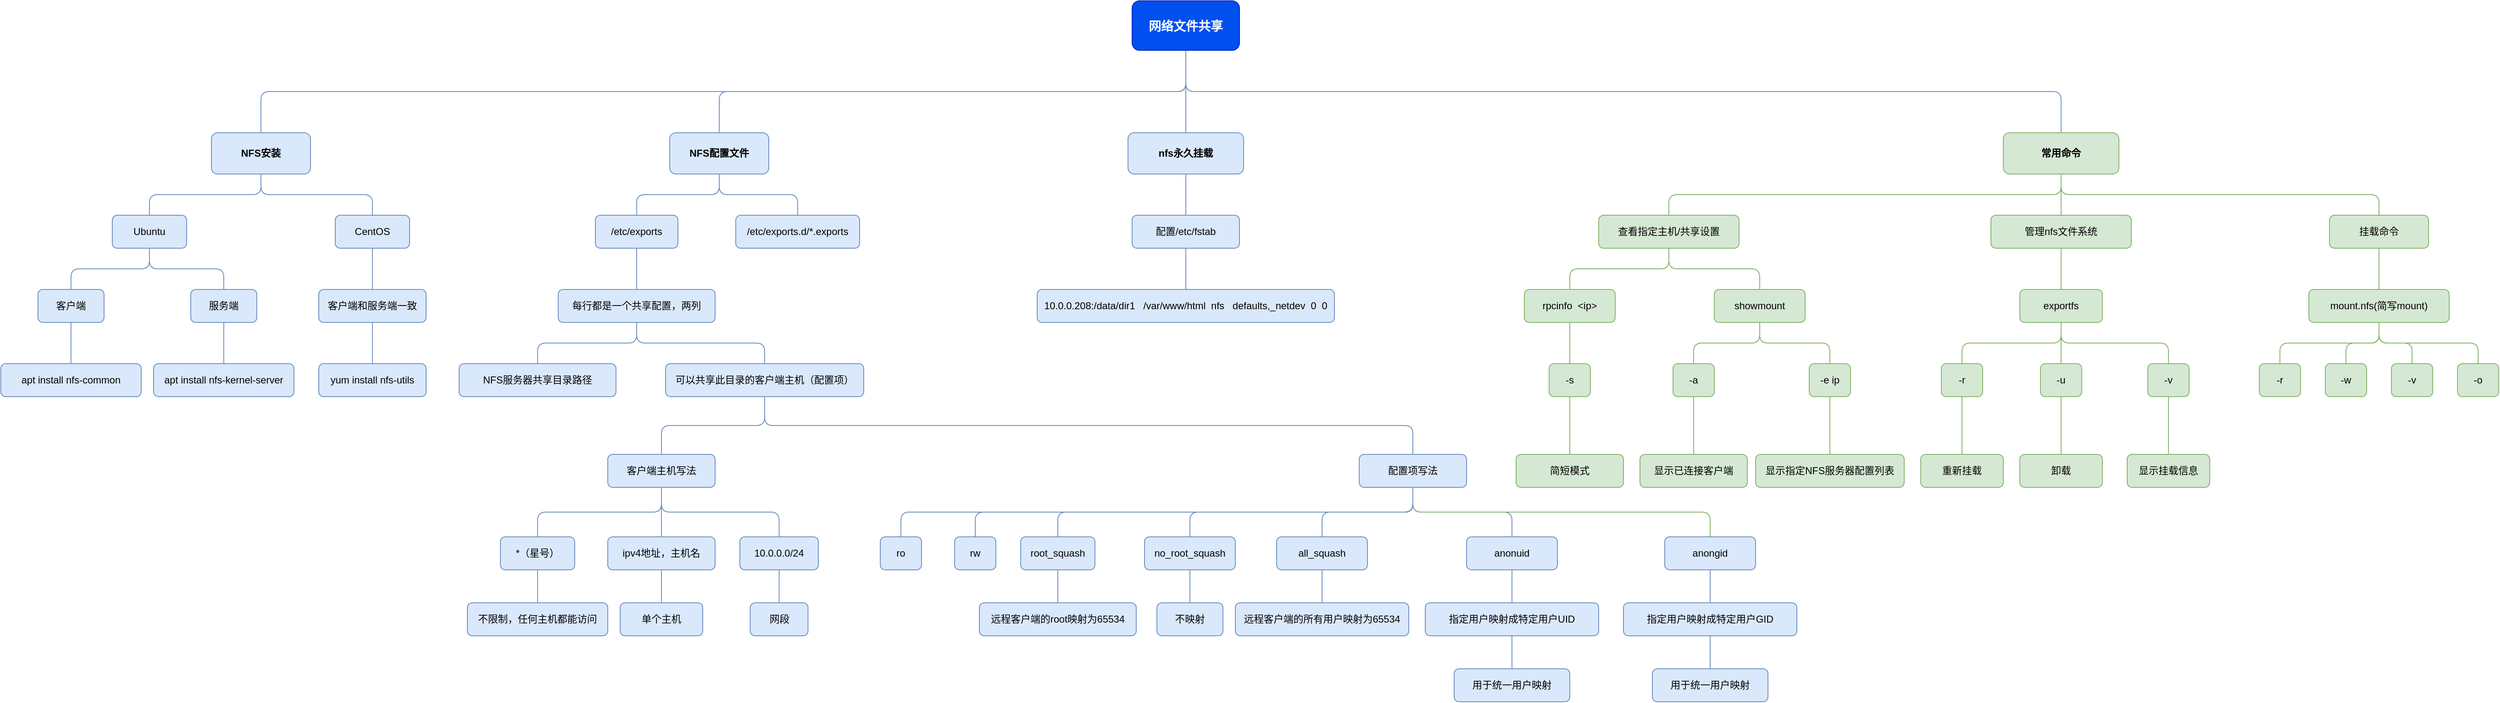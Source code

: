 <mxfile version="24.2.5" type="device">
  <diagram name="第 1 页" id="KF_sPfn4S45qTo_UapI4">
    <mxGraphModel dx="3168" dy="4752" grid="1" gridSize="10" guides="1" tooltips="1" connect="1" arrows="1" fold="1" page="1" pageScale="1" pageWidth="827" pageHeight="1169" math="0" shadow="0">
      <root>
        <mxCell id="0" />
        <mxCell id="1" parent="0" />
        <mxCell id="zKlJQRds6RxbomlZpADr-89" style="edgeStyle=orthogonalEdgeStyle;curved=0;rounded=1;orthogonalLoop=1;jettySize=auto;html=1;exitX=0.5;exitY=1;exitDx=0;exitDy=0;entryX=0.5;entryY=0;entryDx=0;entryDy=0;strokeColor=#6c8ebf;align=center;verticalAlign=middle;fontFamily=Helvetica;fontSize=11;fontColor=default;labelBackgroundColor=default;endArrow=none;endFill=0;fillColor=#dae8fc;" edge="1" parent="1" source="zKlJQRds6RxbomlZpADr-1" target="zKlJQRds6RxbomlZpADr-20">
          <mxGeometry relative="1" as="geometry" />
        </mxCell>
        <mxCell id="zKlJQRds6RxbomlZpADr-90" style="edgeStyle=orthogonalEdgeStyle;curved=0;rounded=1;orthogonalLoop=1;jettySize=auto;html=1;exitX=0.5;exitY=1;exitDx=0;exitDy=0;entryX=0.5;entryY=0;entryDx=0;entryDy=0;strokeColor=#6c8ebf;align=center;verticalAlign=middle;fontFamily=Helvetica;fontSize=11;fontColor=default;labelBackgroundColor=default;endArrow=none;endFill=0;fillColor=#dae8fc;" edge="1" parent="1" source="zKlJQRds6RxbomlZpADr-1" target="zKlJQRds6RxbomlZpADr-2">
          <mxGeometry relative="1" as="geometry" />
        </mxCell>
        <mxCell id="zKlJQRds6RxbomlZpADr-91" style="edgeStyle=orthogonalEdgeStyle;curved=0;rounded=1;orthogonalLoop=1;jettySize=auto;html=1;exitX=0.5;exitY=1;exitDx=0;exitDy=0;entryX=0.5;entryY=0;entryDx=0;entryDy=0;strokeColor=#6c8ebf;align=center;verticalAlign=middle;fontFamily=Helvetica;fontSize=11;fontColor=default;labelBackgroundColor=default;endArrow=none;endFill=0;fillColor=#dae8fc;" edge="1" parent="1" source="zKlJQRds6RxbomlZpADr-1" target="zKlJQRds6RxbomlZpADr-83">
          <mxGeometry relative="1" as="geometry" />
        </mxCell>
        <mxCell id="zKlJQRds6RxbomlZpADr-94" style="edgeStyle=orthogonalEdgeStyle;curved=0;rounded=1;orthogonalLoop=1;jettySize=auto;html=1;exitX=0.5;exitY=1;exitDx=0;exitDy=0;entryX=0.5;entryY=0;entryDx=0;entryDy=0;strokeColor=#6c8ebf;align=center;verticalAlign=middle;fontFamily=Helvetica;fontSize=11;fontColor=default;labelBackgroundColor=default;endArrow=none;endFill=0;fillColor=#dae8fc;" edge="1" parent="1" source="zKlJQRds6RxbomlZpADr-1" target="zKlJQRds6RxbomlZpADr-92">
          <mxGeometry relative="1" as="geometry" />
        </mxCell>
        <mxCell id="zKlJQRds6RxbomlZpADr-1" value="网络文件共享" style="rounded=1;whiteSpace=wrap;html=1;fillColor=#0050ef;strokeColor=#001DBC;fontStyle=1;fontSize=15;fontColor=#ffffff;" vertex="1" parent="1">
          <mxGeometry x="1530" y="130" width="130" height="60" as="geometry" />
        </mxCell>
        <mxCell id="zKlJQRds6RxbomlZpADr-18" style="edgeStyle=orthogonalEdgeStyle;curved=0;rounded=1;orthogonalLoop=1;jettySize=auto;html=1;exitX=0.5;exitY=1;exitDx=0;exitDy=0;entryX=0.5;entryY=0;entryDx=0;entryDy=0;strokeColor=#6c8ebf;align=center;verticalAlign=middle;fontFamily=Helvetica;fontSize=11;fontColor=default;labelBackgroundColor=default;endArrow=none;endFill=0;fillColor=#dae8fc;" edge="1" parent="1" source="zKlJQRds6RxbomlZpADr-2" target="zKlJQRds6RxbomlZpADr-3">
          <mxGeometry relative="1" as="geometry" />
        </mxCell>
        <mxCell id="zKlJQRds6RxbomlZpADr-19" style="edgeStyle=orthogonalEdgeStyle;curved=0;rounded=1;orthogonalLoop=1;jettySize=auto;html=1;exitX=0.5;exitY=1;exitDx=0;exitDy=0;entryX=0.5;entryY=0;entryDx=0;entryDy=0;strokeColor=#6c8ebf;align=center;verticalAlign=middle;fontFamily=Helvetica;fontSize=11;fontColor=default;labelBackgroundColor=default;endArrow=none;endFill=0;fillColor=#dae8fc;" edge="1" parent="1" source="zKlJQRds6RxbomlZpADr-2" target="zKlJQRds6RxbomlZpADr-4">
          <mxGeometry relative="1" as="geometry" />
        </mxCell>
        <mxCell id="zKlJQRds6RxbomlZpADr-2" value="NFS安装" style="rounded=1;whiteSpace=wrap;html=1;fillColor=#dae8fc;strokeColor=#6c8ebf;fontStyle=1" vertex="1" parent="1">
          <mxGeometry x="415" y="290" width="120" height="50" as="geometry" />
        </mxCell>
        <mxCell id="zKlJQRds6RxbomlZpADr-12" style="edgeStyle=orthogonalEdgeStyle;curved=0;rounded=1;orthogonalLoop=1;jettySize=auto;html=1;exitX=0.5;exitY=1;exitDx=0;exitDy=0;entryX=0.5;entryY=0;entryDx=0;entryDy=0;strokeColor=#6c8ebf;align=center;verticalAlign=middle;fontFamily=Helvetica;fontSize=11;fontColor=default;labelBackgroundColor=default;endArrow=none;endFill=0;fillColor=#dae8fc;" edge="1" parent="1" source="zKlJQRds6RxbomlZpADr-3" target="zKlJQRds6RxbomlZpADr-10">
          <mxGeometry relative="1" as="geometry" />
        </mxCell>
        <mxCell id="zKlJQRds6RxbomlZpADr-13" style="edgeStyle=orthogonalEdgeStyle;curved=0;rounded=1;orthogonalLoop=1;jettySize=auto;html=1;exitX=0.5;exitY=1;exitDx=0;exitDy=0;entryX=0.5;entryY=0;entryDx=0;entryDy=0;strokeColor=#6c8ebf;align=center;verticalAlign=middle;fontFamily=Helvetica;fontSize=11;fontColor=default;labelBackgroundColor=default;endArrow=none;endFill=0;fillColor=#dae8fc;" edge="1" parent="1" source="zKlJQRds6RxbomlZpADr-3" target="zKlJQRds6RxbomlZpADr-11">
          <mxGeometry relative="1" as="geometry" />
        </mxCell>
        <mxCell id="zKlJQRds6RxbomlZpADr-3" value="Ubuntu" style="rounded=1;whiteSpace=wrap;html=1;fillColor=#dae8fc;strokeColor=#6c8ebf;" vertex="1" parent="1">
          <mxGeometry x="295" y="390" width="90" height="40" as="geometry" />
        </mxCell>
        <mxCell id="zKlJQRds6RxbomlZpADr-6" style="edgeStyle=orthogonalEdgeStyle;rounded=1;orthogonalLoop=1;jettySize=auto;html=1;exitX=0.5;exitY=1;exitDx=0;exitDy=0;entryX=0.5;entryY=0;entryDx=0;entryDy=0;curved=0;endArrow=none;endFill=0;fillColor=#dae8fc;strokeColor=#6c8ebf;" edge="1" parent="1" source="zKlJQRds6RxbomlZpADr-4" target="zKlJQRds6RxbomlZpADr-5">
          <mxGeometry relative="1" as="geometry" />
        </mxCell>
        <mxCell id="zKlJQRds6RxbomlZpADr-4" value="CentOS" style="rounded=1;whiteSpace=wrap;html=1;fillColor=#dae8fc;strokeColor=#6c8ebf;" vertex="1" parent="1">
          <mxGeometry x="565" y="390" width="90" height="40" as="geometry" />
        </mxCell>
        <mxCell id="zKlJQRds6RxbomlZpADr-9" style="edgeStyle=orthogonalEdgeStyle;curved=0;rounded=1;orthogonalLoop=1;jettySize=auto;html=1;exitX=0.5;exitY=1;exitDx=0;exitDy=0;entryX=0.5;entryY=0;entryDx=0;entryDy=0;strokeColor=#6c8ebf;align=center;verticalAlign=middle;fontFamily=Helvetica;fontSize=11;fontColor=default;labelBackgroundColor=default;endArrow=none;endFill=0;fillColor=#dae8fc;" edge="1" parent="1" source="zKlJQRds6RxbomlZpADr-5" target="zKlJQRds6RxbomlZpADr-7">
          <mxGeometry relative="1" as="geometry" />
        </mxCell>
        <mxCell id="zKlJQRds6RxbomlZpADr-5" value="客户端和服务端一致" style="rounded=1;whiteSpace=wrap;html=1;fillColor=#dae8fc;strokeColor=#6c8ebf;" vertex="1" parent="1">
          <mxGeometry x="545" y="480" width="130" height="40" as="geometry" />
        </mxCell>
        <mxCell id="zKlJQRds6RxbomlZpADr-7" value="yum install nfs-utils" style="rounded=1;whiteSpace=wrap;html=1;fillColor=#dae8fc;strokeColor=#6c8ebf;" vertex="1" parent="1">
          <mxGeometry x="545" y="570" width="130" height="40" as="geometry" />
        </mxCell>
        <mxCell id="zKlJQRds6RxbomlZpADr-15" style="edgeStyle=orthogonalEdgeStyle;curved=0;rounded=1;orthogonalLoop=1;jettySize=auto;html=1;exitX=0.5;exitY=1;exitDx=0;exitDy=0;entryX=0.5;entryY=0;entryDx=0;entryDy=0;strokeColor=#6c8ebf;align=center;verticalAlign=middle;fontFamily=Helvetica;fontSize=11;fontColor=default;labelBackgroundColor=default;endArrow=none;endFill=0;fillColor=#dae8fc;" edge="1" parent="1" source="zKlJQRds6RxbomlZpADr-10" target="zKlJQRds6RxbomlZpADr-14">
          <mxGeometry relative="1" as="geometry" />
        </mxCell>
        <mxCell id="zKlJQRds6RxbomlZpADr-10" value="客户端" style="rounded=1;whiteSpace=wrap;html=1;fillColor=#dae8fc;strokeColor=#6c8ebf;" vertex="1" parent="1">
          <mxGeometry x="205" y="480" width="80" height="40" as="geometry" />
        </mxCell>
        <mxCell id="zKlJQRds6RxbomlZpADr-17" style="edgeStyle=orthogonalEdgeStyle;curved=0;rounded=1;orthogonalLoop=1;jettySize=auto;html=1;exitX=0.5;exitY=1;exitDx=0;exitDy=0;entryX=0.5;entryY=0;entryDx=0;entryDy=0;strokeColor=#6c8ebf;align=center;verticalAlign=middle;fontFamily=Helvetica;fontSize=11;fontColor=default;labelBackgroundColor=default;endArrow=none;endFill=0;fillColor=#dae8fc;" edge="1" parent="1" source="zKlJQRds6RxbomlZpADr-11" target="zKlJQRds6RxbomlZpADr-16">
          <mxGeometry relative="1" as="geometry" />
        </mxCell>
        <mxCell id="zKlJQRds6RxbomlZpADr-11" value="服务端" style="rounded=1;whiteSpace=wrap;html=1;fillColor=#dae8fc;strokeColor=#6c8ebf;" vertex="1" parent="1">
          <mxGeometry x="390" y="480" width="80" height="40" as="geometry" />
        </mxCell>
        <mxCell id="zKlJQRds6RxbomlZpADr-14" value="apt install nfs-common" style="rounded=1;whiteSpace=wrap;html=1;fillColor=#dae8fc;strokeColor=#6c8ebf;" vertex="1" parent="1">
          <mxGeometry x="160" y="570" width="170" height="40" as="geometry" />
        </mxCell>
        <mxCell id="zKlJQRds6RxbomlZpADr-16" value="apt install nfs-kernel-server" style="rounded=1;whiteSpace=wrap;html=1;fillColor=#dae8fc;strokeColor=#6c8ebf;" vertex="1" parent="1">
          <mxGeometry x="345" y="570" width="170" height="40" as="geometry" />
        </mxCell>
        <mxCell id="zKlJQRds6RxbomlZpADr-23" style="edgeStyle=orthogonalEdgeStyle;curved=0;rounded=1;orthogonalLoop=1;jettySize=auto;html=1;exitX=0.5;exitY=1;exitDx=0;exitDy=0;entryX=0.5;entryY=0;entryDx=0;entryDy=0;strokeColor=#6c8ebf;align=center;verticalAlign=middle;fontFamily=Helvetica;fontSize=11;fontColor=default;labelBackgroundColor=default;endArrow=none;endFill=0;fillColor=#dae8fc;" edge="1" parent="1" source="zKlJQRds6RxbomlZpADr-20" target="zKlJQRds6RxbomlZpADr-22">
          <mxGeometry relative="1" as="geometry" />
        </mxCell>
        <mxCell id="zKlJQRds6RxbomlZpADr-25" style="edgeStyle=orthogonalEdgeStyle;curved=0;rounded=1;orthogonalLoop=1;jettySize=auto;html=1;exitX=0.5;exitY=1;exitDx=0;exitDy=0;entryX=0.5;entryY=0;entryDx=0;entryDy=0;strokeColor=#6c8ebf;align=center;verticalAlign=middle;fontFamily=Helvetica;fontSize=11;fontColor=default;labelBackgroundColor=default;endArrow=none;endFill=0;fillColor=#dae8fc;" edge="1" parent="1" source="zKlJQRds6RxbomlZpADr-20" target="zKlJQRds6RxbomlZpADr-24">
          <mxGeometry relative="1" as="geometry" />
        </mxCell>
        <mxCell id="zKlJQRds6RxbomlZpADr-20" value="NFS配置文件" style="rounded=1;whiteSpace=wrap;html=1;fillColor=#dae8fc;strokeColor=#6c8ebf;fontStyle=1" vertex="1" parent="1">
          <mxGeometry x="970" y="290" width="120" height="50" as="geometry" />
        </mxCell>
        <mxCell id="zKlJQRds6RxbomlZpADr-28" style="edgeStyle=orthogonalEdgeStyle;curved=0;rounded=1;orthogonalLoop=1;jettySize=auto;html=1;exitX=0.5;exitY=1;exitDx=0;exitDy=0;entryX=0.5;entryY=0;entryDx=0;entryDy=0;strokeColor=#6c8ebf;align=center;verticalAlign=middle;fontFamily=Helvetica;fontSize=11;fontColor=default;labelBackgroundColor=default;endArrow=none;endFill=0;fillColor=#dae8fc;" edge="1" parent="1" source="zKlJQRds6RxbomlZpADr-22" target="zKlJQRds6RxbomlZpADr-26">
          <mxGeometry relative="1" as="geometry" />
        </mxCell>
        <mxCell id="zKlJQRds6RxbomlZpADr-22" value="/etc/exports" style="rounded=1;whiteSpace=wrap;html=1;fillColor=#dae8fc;strokeColor=#6c8ebf;" vertex="1" parent="1">
          <mxGeometry x="880" y="390" width="100" height="40" as="geometry" />
        </mxCell>
        <mxCell id="zKlJQRds6RxbomlZpADr-24" value="/etc/exports.d/*.exports" style="rounded=1;whiteSpace=wrap;html=1;fillColor=#dae8fc;strokeColor=#6c8ebf;" vertex="1" parent="1">
          <mxGeometry x="1050" y="390" width="150" height="40" as="geometry" />
        </mxCell>
        <mxCell id="zKlJQRds6RxbomlZpADr-31" style="edgeStyle=orthogonalEdgeStyle;curved=0;rounded=1;orthogonalLoop=1;jettySize=auto;html=1;exitX=0.5;exitY=1;exitDx=0;exitDy=0;entryX=0.5;entryY=0;entryDx=0;entryDy=0;strokeColor=#6c8ebf;align=center;verticalAlign=middle;fontFamily=Helvetica;fontSize=11;fontColor=default;labelBackgroundColor=default;endArrow=none;endFill=0;fillColor=#dae8fc;" edge="1" parent="1" source="zKlJQRds6RxbomlZpADr-26" target="zKlJQRds6RxbomlZpADr-29">
          <mxGeometry relative="1" as="geometry" />
        </mxCell>
        <mxCell id="zKlJQRds6RxbomlZpADr-32" style="edgeStyle=orthogonalEdgeStyle;curved=0;rounded=1;orthogonalLoop=1;jettySize=auto;html=1;exitX=0.5;exitY=1;exitDx=0;exitDy=0;entryX=0.5;entryY=0;entryDx=0;entryDy=0;strokeColor=#6c8ebf;align=center;verticalAlign=middle;fontFamily=Helvetica;fontSize=11;fontColor=default;labelBackgroundColor=default;endArrow=none;endFill=0;fillColor=#dae8fc;" edge="1" parent="1" source="zKlJQRds6RxbomlZpADr-26" target="zKlJQRds6RxbomlZpADr-30">
          <mxGeometry relative="1" as="geometry" />
        </mxCell>
        <mxCell id="zKlJQRds6RxbomlZpADr-26" value="每行都是一个共享配置，两列" style="rounded=1;whiteSpace=wrap;html=1;fillColor=#dae8fc;strokeColor=#6c8ebf;" vertex="1" parent="1">
          <mxGeometry x="835" y="480" width="190" height="40" as="geometry" />
        </mxCell>
        <mxCell id="zKlJQRds6RxbomlZpADr-29" value="NFS服务器共享目录路径" style="rounded=1;whiteSpace=wrap;html=1;fillColor=#dae8fc;strokeColor=#6c8ebf;" vertex="1" parent="1">
          <mxGeometry x="715" y="570" width="190" height="40" as="geometry" />
        </mxCell>
        <mxCell id="zKlJQRds6RxbomlZpADr-35" style="edgeStyle=orthogonalEdgeStyle;curved=0;rounded=1;orthogonalLoop=1;jettySize=auto;html=1;exitX=0.5;exitY=1;exitDx=0;exitDy=0;entryX=0.5;entryY=0;entryDx=0;entryDy=0;strokeColor=#6c8ebf;align=center;verticalAlign=middle;fontFamily=Helvetica;fontSize=11;fontColor=default;labelBackgroundColor=default;endArrow=none;endFill=0;fillColor=#dae8fc;" edge="1" parent="1" source="zKlJQRds6RxbomlZpADr-30" target="zKlJQRds6RxbomlZpADr-33">
          <mxGeometry relative="1" as="geometry" />
        </mxCell>
        <mxCell id="zKlJQRds6RxbomlZpADr-36" style="edgeStyle=orthogonalEdgeStyle;curved=0;rounded=1;orthogonalLoop=1;jettySize=auto;html=1;exitX=0.5;exitY=1;exitDx=0;exitDy=0;entryX=0.5;entryY=0;entryDx=0;entryDy=0;strokeColor=#6c8ebf;align=center;verticalAlign=middle;fontFamily=Helvetica;fontSize=11;fontColor=default;labelBackgroundColor=default;endArrow=none;endFill=0;fillColor=#dae8fc;" edge="1" parent="1" source="zKlJQRds6RxbomlZpADr-30" target="zKlJQRds6RxbomlZpADr-34">
          <mxGeometry relative="1" as="geometry" />
        </mxCell>
        <mxCell id="zKlJQRds6RxbomlZpADr-30" value="可以共享此目录的客户端主机（配置项）" style="rounded=1;whiteSpace=wrap;html=1;fillColor=#dae8fc;strokeColor=#6c8ebf;" vertex="1" parent="1">
          <mxGeometry x="965" y="570" width="240" height="40" as="geometry" />
        </mxCell>
        <mxCell id="zKlJQRds6RxbomlZpADr-41" style="edgeStyle=orthogonalEdgeStyle;curved=0;rounded=1;orthogonalLoop=1;jettySize=auto;html=1;exitX=0.5;exitY=1;exitDx=0;exitDy=0;entryX=0.5;entryY=0;entryDx=0;entryDy=0;strokeColor=#6c8ebf;align=center;verticalAlign=middle;fontFamily=Helvetica;fontSize=11;fontColor=default;labelBackgroundColor=default;endArrow=none;endFill=0;fillColor=#dae8fc;" edge="1" parent="1" source="zKlJQRds6RxbomlZpADr-33" target="zKlJQRds6RxbomlZpADr-38">
          <mxGeometry relative="1" as="geometry" />
        </mxCell>
        <mxCell id="zKlJQRds6RxbomlZpADr-48" style="edgeStyle=orthogonalEdgeStyle;curved=0;rounded=1;orthogonalLoop=1;jettySize=auto;html=1;exitX=0.5;exitY=1;exitDx=0;exitDy=0;entryX=0.5;entryY=0;entryDx=0;entryDy=0;strokeColor=#6c8ebf;align=center;verticalAlign=middle;fontFamily=Helvetica;fontSize=11;fontColor=default;labelBackgroundColor=default;endArrow=none;endFill=0;fillColor=#dae8fc;" edge="1" parent="1" source="zKlJQRds6RxbomlZpADr-33" target="zKlJQRds6RxbomlZpADr-42">
          <mxGeometry relative="1" as="geometry" />
        </mxCell>
        <mxCell id="zKlJQRds6RxbomlZpADr-49" style="edgeStyle=orthogonalEdgeStyle;curved=0;rounded=1;orthogonalLoop=1;jettySize=auto;html=1;exitX=0.5;exitY=1;exitDx=0;exitDy=0;entryX=0.5;entryY=0;entryDx=0;entryDy=0;strokeColor=#6c8ebf;align=center;verticalAlign=middle;fontFamily=Helvetica;fontSize=11;fontColor=default;labelBackgroundColor=default;endArrow=none;endFill=0;fillColor=#dae8fc;" edge="1" parent="1" source="zKlJQRds6RxbomlZpADr-33" target="zKlJQRds6RxbomlZpADr-45">
          <mxGeometry relative="1" as="geometry" />
        </mxCell>
        <mxCell id="zKlJQRds6RxbomlZpADr-33" value="客户端主机写法" style="rounded=1;whiteSpace=wrap;html=1;fillColor=#dae8fc;strokeColor=#6c8ebf;" vertex="1" parent="1">
          <mxGeometry x="895" y="680" width="130" height="40" as="geometry" />
        </mxCell>
        <mxCell id="zKlJQRds6RxbomlZpADr-76" style="edgeStyle=orthogonalEdgeStyle;curved=0;rounded=1;orthogonalLoop=1;jettySize=auto;html=1;exitX=0.5;exitY=1;exitDx=0;exitDy=0;entryX=0.5;entryY=0;entryDx=0;entryDy=0;strokeColor=#6c8ebf;align=center;verticalAlign=middle;fontFamily=Helvetica;fontSize=11;fontColor=default;labelBackgroundColor=default;endArrow=none;endFill=0;fillColor=#dae8fc;" edge="1" parent="1" source="zKlJQRds6RxbomlZpADr-34" target="zKlJQRds6RxbomlZpADr-63">
          <mxGeometry relative="1" as="geometry" />
        </mxCell>
        <mxCell id="zKlJQRds6RxbomlZpADr-77" style="edgeStyle=orthogonalEdgeStyle;curved=0;rounded=1;orthogonalLoop=1;jettySize=auto;html=1;exitX=0.5;exitY=1;exitDx=0;exitDy=0;strokeColor=#6c8ebf;align=center;verticalAlign=middle;fontFamily=Helvetica;fontSize=11;fontColor=default;labelBackgroundColor=default;endArrow=none;endFill=0;fillColor=#dae8fc;" edge="1" parent="1" source="zKlJQRds6RxbomlZpADr-34" target="zKlJQRds6RxbomlZpADr-66">
          <mxGeometry relative="1" as="geometry" />
        </mxCell>
        <mxCell id="zKlJQRds6RxbomlZpADr-78" style="edgeStyle=orthogonalEdgeStyle;curved=0;rounded=1;orthogonalLoop=1;jettySize=auto;html=1;exitX=0.5;exitY=1;exitDx=0;exitDy=0;entryX=0.5;entryY=0;entryDx=0;entryDy=0;strokeColor=#82b366;align=center;verticalAlign=middle;fontFamily=Helvetica;fontSize=11;fontColor=default;labelBackgroundColor=default;endArrow=none;endFill=0;fillColor=#d5e8d4;" edge="1" parent="1" source="zKlJQRds6RxbomlZpADr-34" target="zKlJQRds6RxbomlZpADr-67">
          <mxGeometry relative="1" as="geometry" />
        </mxCell>
        <mxCell id="zKlJQRds6RxbomlZpADr-79" style="edgeStyle=orthogonalEdgeStyle;curved=0;rounded=1;orthogonalLoop=1;jettySize=auto;html=1;exitX=0.5;exitY=1;exitDx=0;exitDy=0;entryX=0.5;entryY=0;entryDx=0;entryDy=0;strokeColor=#6c8ebf;align=center;verticalAlign=middle;fontFamily=Helvetica;fontSize=11;fontColor=default;labelBackgroundColor=default;endArrow=none;endFill=0;fillColor=#dae8fc;" edge="1" parent="1" source="zKlJQRds6RxbomlZpADr-34" target="zKlJQRds6RxbomlZpADr-54">
          <mxGeometry relative="1" as="geometry" />
        </mxCell>
        <mxCell id="zKlJQRds6RxbomlZpADr-80" style="edgeStyle=orthogonalEdgeStyle;curved=0;rounded=1;orthogonalLoop=1;jettySize=auto;html=1;exitX=0.5;exitY=1;exitDx=0;exitDy=0;entryX=0.5;entryY=0;entryDx=0;entryDy=0;strokeColor=#6c8ebf;align=center;verticalAlign=middle;fontFamily=Helvetica;fontSize=11;fontColor=default;labelBackgroundColor=default;endArrow=none;endFill=0;fillColor=#dae8fc;" edge="1" parent="1" source="zKlJQRds6RxbomlZpADr-34" target="zKlJQRds6RxbomlZpADr-53">
          <mxGeometry relative="1" as="geometry" />
        </mxCell>
        <mxCell id="zKlJQRds6RxbomlZpADr-81" style="edgeStyle=orthogonalEdgeStyle;curved=0;rounded=1;orthogonalLoop=1;jettySize=auto;html=1;exitX=0.5;exitY=1;exitDx=0;exitDy=0;entryX=0.5;entryY=0;entryDx=0;entryDy=0;strokeColor=#6c8ebf;align=center;verticalAlign=middle;fontFamily=Helvetica;fontSize=11;fontColor=default;labelBackgroundColor=default;endArrow=none;endFill=0;fillColor=#dae8fc;" edge="1" parent="1" source="zKlJQRds6RxbomlZpADr-34" target="zKlJQRds6RxbomlZpADr-50">
          <mxGeometry relative="1" as="geometry" />
        </mxCell>
        <mxCell id="zKlJQRds6RxbomlZpADr-82" style="edgeStyle=orthogonalEdgeStyle;curved=0;rounded=1;orthogonalLoop=1;jettySize=auto;html=1;exitX=0.5;exitY=1;exitDx=0;exitDy=0;entryX=0.5;entryY=0;entryDx=0;entryDy=0;strokeColor=#6c8ebf;align=center;verticalAlign=middle;fontFamily=Helvetica;fontSize=11;fontColor=default;labelBackgroundColor=default;endArrow=none;endFill=0;fillColor=#dae8fc;" edge="1" parent="1" source="zKlJQRds6RxbomlZpADr-34" target="zKlJQRds6RxbomlZpADr-52">
          <mxGeometry relative="1" as="geometry" />
        </mxCell>
        <mxCell id="zKlJQRds6RxbomlZpADr-34" value="配置项写法" style="rounded=1;whiteSpace=wrap;html=1;fillColor=#dae8fc;strokeColor=#6c8ebf;" vertex="1" parent="1">
          <mxGeometry x="1805" y="680" width="130" height="40" as="geometry" />
        </mxCell>
        <mxCell id="zKlJQRds6RxbomlZpADr-40" style="edgeStyle=orthogonalEdgeStyle;curved=0;rounded=1;orthogonalLoop=1;jettySize=auto;html=1;exitX=0.5;exitY=1;exitDx=0;exitDy=0;entryX=0.5;entryY=0;entryDx=0;entryDy=0;strokeColor=#6c8ebf;align=center;verticalAlign=middle;fontFamily=Helvetica;fontSize=11;fontColor=default;labelBackgroundColor=default;endArrow=none;endFill=0;fillColor=#dae8fc;" edge="1" parent="1" source="zKlJQRds6RxbomlZpADr-38" target="zKlJQRds6RxbomlZpADr-39">
          <mxGeometry relative="1" as="geometry" />
        </mxCell>
        <mxCell id="zKlJQRds6RxbomlZpADr-38" value="*（星号）" style="rounded=1;whiteSpace=wrap;html=1;fillColor=#dae8fc;strokeColor=#6c8ebf;" vertex="1" parent="1">
          <mxGeometry x="765" y="780" width="90" height="40" as="geometry" />
        </mxCell>
        <mxCell id="zKlJQRds6RxbomlZpADr-39" value="不限制，任何主机都能访问" style="rounded=1;whiteSpace=wrap;html=1;fillColor=#dae8fc;strokeColor=#6c8ebf;" vertex="1" parent="1">
          <mxGeometry x="725" y="860" width="170" height="40" as="geometry" />
        </mxCell>
        <mxCell id="zKlJQRds6RxbomlZpADr-44" style="edgeStyle=orthogonalEdgeStyle;curved=0;rounded=1;orthogonalLoop=1;jettySize=auto;html=1;exitX=0.5;exitY=1;exitDx=0;exitDy=0;entryX=0.5;entryY=0;entryDx=0;entryDy=0;strokeColor=#6c8ebf;align=center;verticalAlign=middle;fontFamily=Helvetica;fontSize=11;fontColor=default;labelBackgroundColor=default;endArrow=none;endFill=0;fillColor=#dae8fc;" edge="1" parent="1" source="zKlJQRds6RxbomlZpADr-42" target="zKlJQRds6RxbomlZpADr-43">
          <mxGeometry relative="1" as="geometry" />
        </mxCell>
        <mxCell id="zKlJQRds6RxbomlZpADr-42" value="ipv4地址，主机名" style="rounded=1;whiteSpace=wrap;html=1;fillColor=#dae8fc;strokeColor=#6c8ebf;" vertex="1" parent="1">
          <mxGeometry x="895" y="780" width="130" height="40" as="geometry" />
        </mxCell>
        <mxCell id="zKlJQRds6RxbomlZpADr-43" value="单个主机" style="rounded=1;whiteSpace=wrap;html=1;fillColor=#dae8fc;strokeColor=#6c8ebf;" vertex="1" parent="1">
          <mxGeometry x="910" y="860" width="100" height="40" as="geometry" />
        </mxCell>
        <mxCell id="zKlJQRds6RxbomlZpADr-47" style="edgeStyle=orthogonalEdgeStyle;curved=0;rounded=1;orthogonalLoop=1;jettySize=auto;html=1;exitX=0.5;exitY=1;exitDx=0;exitDy=0;strokeColor=#6c8ebf;align=center;verticalAlign=middle;fontFamily=Helvetica;fontSize=11;fontColor=default;labelBackgroundColor=default;endArrow=none;endFill=0;fillColor=#dae8fc;" edge="1" parent="1" source="zKlJQRds6RxbomlZpADr-45" target="zKlJQRds6RxbomlZpADr-46">
          <mxGeometry relative="1" as="geometry" />
        </mxCell>
        <mxCell id="zKlJQRds6RxbomlZpADr-45" value="10.0.0.0/24" style="rounded=1;whiteSpace=wrap;html=1;fillColor=#dae8fc;strokeColor=#6c8ebf;" vertex="1" parent="1">
          <mxGeometry x="1055" y="780" width="95" height="40" as="geometry" />
        </mxCell>
        <mxCell id="zKlJQRds6RxbomlZpADr-46" value="网段" style="rounded=1;whiteSpace=wrap;html=1;fillColor=#dae8fc;strokeColor=#6c8ebf;" vertex="1" parent="1">
          <mxGeometry x="1067.5" y="860" width="70" height="40" as="geometry" />
        </mxCell>
        <mxCell id="zKlJQRds6RxbomlZpADr-50" value="ro" style="rounded=1;whiteSpace=wrap;html=1;fillColor=#dae8fc;strokeColor=#6c8ebf;" vertex="1" parent="1">
          <mxGeometry x="1225" y="780" width="50" height="40" as="geometry" />
        </mxCell>
        <mxCell id="zKlJQRds6RxbomlZpADr-52" value="rw" style="rounded=1;whiteSpace=wrap;html=1;fillColor=#dae8fc;strokeColor=#6c8ebf;" vertex="1" parent="1">
          <mxGeometry x="1315" y="780" width="50" height="40" as="geometry" />
        </mxCell>
        <mxCell id="zKlJQRds6RxbomlZpADr-56" style="edgeStyle=orthogonalEdgeStyle;curved=0;rounded=1;orthogonalLoop=1;jettySize=auto;html=1;exitX=0.5;exitY=1;exitDx=0;exitDy=0;entryX=0.5;entryY=0;entryDx=0;entryDy=0;strokeColor=#6c8ebf;align=center;verticalAlign=middle;fontFamily=Helvetica;fontSize=11;fontColor=default;labelBackgroundColor=default;endArrow=none;endFill=0;fillColor=#dae8fc;" edge="1" parent="1" source="zKlJQRds6RxbomlZpADr-53" target="zKlJQRds6RxbomlZpADr-55">
          <mxGeometry relative="1" as="geometry" />
        </mxCell>
        <mxCell id="zKlJQRds6RxbomlZpADr-53" value="root_squash" style="rounded=1;whiteSpace=wrap;html=1;fillColor=#dae8fc;strokeColor=#6c8ebf;" vertex="1" parent="1">
          <mxGeometry x="1395" y="780" width="90" height="40" as="geometry" />
        </mxCell>
        <mxCell id="zKlJQRds6RxbomlZpADr-59" style="edgeStyle=orthogonalEdgeStyle;curved=0;rounded=1;orthogonalLoop=1;jettySize=auto;html=1;exitX=0.5;exitY=1;exitDx=0;exitDy=0;entryX=0.5;entryY=0;entryDx=0;entryDy=0;strokeColor=#6c8ebf;align=center;verticalAlign=middle;fontFamily=Helvetica;fontSize=11;fontColor=default;labelBackgroundColor=default;endArrow=none;endFill=0;fillColor=#dae8fc;" edge="1" parent="1" source="zKlJQRds6RxbomlZpADr-54" target="zKlJQRds6RxbomlZpADr-58">
          <mxGeometry relative="1" as="geometry" />
        </mxCell>
        <mxCell id="zKlJQRds6RxbomlZpADr-54" value="no_root_squash" style="rounded=1;whiteSpace=wrap;html=1;fillColor=#dae8fc;strokeColor=#6c8ebf;" vertex="1" parent="1">
          <mxGeometry x="1545" y="780" width="110" height="40" as="geometry" />
        </mxCell>
        <mxCell id="zKlJQRds6RxbomlZpADr-55" value="远程客户端的root映射为65534" style="rounded=1;whiteSpace=wrap;html=1;fillColor=#dae8fc;strokeColor=#6c8ebf;" vertex="1" parent="1">
          <mxGeometry x="1345" y="860" width="190" height="40" as="geometry" />
        </mxCell>
        <mxCell id="zKlJQRds6RxbomlZpADr-58" value="不映射" style="rounded=1;whiteSpace=wrap;html=1;fillColor=#dae8fc;strokeColor=#6c8ebf;" vertex="1" parent="1">
          <mxGeometry x="1560" y="860" width="80" height="40" as="geometry" />
        </mxCell>
        <mxCell id="zKlJQRds6RxbomlZpADr-65" style="edgeStyle=orthogonalEdgeStyle;curved=0;rounded=1;orthogonalLoop=1;jettySize=auto;html=1;exitX=0.5;exitY=1;exitDx=0;exitDy=0;entryX=0.5;entryY=0;entryDx=0;entryDy=0;strokeColor=#6c8ebf;align=center;verticalAlign=middle;fontFamily=Helvetica;fontSize=11;fontColor=default;labelBackgroundColor=default;endArrow=none;endFill=0;fillColor=#dae8fc;" edge="1" parent="1" source="zKlJQRds6RxbomlZpADr-63" target="zKlJQRds6RxbomlZpADr-64">
          <mxGeometry relative="1" as="geometry" />
        </mxCell>
        <mxCell id="zKlJQRds6RxbomlZpADr-63" value="all_squash" style="rounded=1;whiteSpace=wrap;html=1;fillColor=#dae8fc;strokeColor=#6c8ebf;" vertex="1" parent="1">
          <mxGeometry x="1705" y="780" width="110" height="40" as="geometry" />
        </mxCell>
        <mxCell id="zKlJQRds6RxbomlZpADr-64" value="远程客户端的所有用户映射为65534" style="rounded=1;whiteSpace=wrap;html=1;fillColor=#dae8fc;strokeColor=#6c8ebf;" vertex="1" parent="1">
          <mxGeometry x="1655" y="860" width="210" height="40" as="geometry" />
        </mxCell>
        <mxCell id="zKlJQRds6RxbomlZpADr-71" style="edgeStyle=orthogonalEdgeStyle;curved=0;rounded=1;orthogonalLoop=1;jettySize=auto;html=1;exitX=0.5;exitY=1;exitDx=0;exitDy=0;entryX=0.5;entryY=0;entryDx=0;entryDy=0;strokeColor=#6c8ebf;align=center;verticalAlign=middle;fontFamily=Helvetica;fontSize=11;fontColor=default;labelBackgroundColor=default;endArrow=none;endFill=0;fillColor=#dae8fc;" edge="1" parent="1" source="zKlJQRds6RxbomlZpADr-66" target="zKlJQRds6RxbomlZpADr-68">
          <mxGeometry relative="1" as="geometry" />
        </mxCell>
        <mxCell id="zKlJQRds6RxbomlZpADr-66" value="anonuid" style="rounded=1;whiteSpace=wrap;html=1;fillColor=#dae8fc;strokeColor=#6c8ebf;" vertex="1" parent="1">
          <mxGeometry x="1935" y="780" width="110" height="40" as="geometry" />
        </mxCell>
        <mxCell id="zKlJQRds6RxbomlZpADr-70" style="edgeStyle=orthogonalEdgeStyle;curved=0;rounded=1;orthogonalLoop=1;jettySize=auto;html=1;exitX=0.5;exitY=1;exitDx=0;exitDy=0;entryX=0.5;entryY=0;entryDx=0;entryDy=0;strokeColor=#6c8ebf;align=center;verticalAlign=middle;fontFamily=Helvetica;fontSize=11;fontColor=default;labelBackgroundColor=default;endArrow=none;endFill=0;fillColor=#dae8fc;" edge="1" parent="1" source="zKlJQRds6RxbomlZpADr-67" target="zKlJQRds6RxbomlZpADr-69">
          <mxGeometry relative="1" as="geometry" />
        </mxCell>
        <mxCell id="zKlJQRds6RxbomlZpADr-67" value="anongid" style="rounded=1;whiteSpace=wrap;html=1;fillColor=#dae8fc;strokeColor=#6c8ebf;" vertex="1" parent="1">
          <mxGeometry x="2175" y="780" width="110" height="40" as="geometry" />
        </mxCell>
        <mxCell id="zKlJQRds6RxbomlZpADr-73" style="edgeStyle=orthogonalEdgeStyle;curved=0;rounded=1;orthogonalLoop=1;jettySize=auto;html=1;exitX=0.5;exitY=1;exitDx=0;exitDy=0;entryX=0.5;entryY=0;entryDx=0;entryDy=0;strokeColor=#6c8ebf;align=center;verticalAlign=middle;fontFamily=Helvetica;fontSize=11;fontColor=default;labelBackgroundColor=default;endArrow=none;endFill=0;fillColor=#dae8fc;" edge="1" parent="1" source="zKlJQRds6RxbomlZpADr-68" target="zKlJQRds6RxbomlZpADr-72">
          <mxGeometry relative="1" as="geometry" />
        </mxCell>
        <mxCell id="zKlJQRds6RxbomlZpADr-68" value="指定用户映射成特定用户UID" style="rounded=1;whiteSpace=wrap;html=1;fillColor=#dae8fc;strokeColor=#6c8ebf;" vertex="1" parent="1">
          <mxGeometry x="1885" y="860" width="210" height="40" as="geometry" />
        </mxCell>
        <mxCell id="zKlJQRds6RxbomlZpADr-75" style="edgeStyle=orthogonalEdgeStyle;curved=0;rounded=1;orthogonalLoop=1;jettySize=auto;html=1;exitX=0.5;exitY=1;exitDx=0;exitDy=0;entryX=0.5;entryY=0;entryDx=0;entryDy=0;strokeColor=#6c8ebf;align=center;verticalAlign=middle;fontFamily=Helvetica;fontSize=11;fontColor=default;labelBackgroundColor=default;endArrow=none;endFill=0;fillColor=#dae8fc;" edge="1" parent="1" source="zKlJQRds6RxbomlZpADr-69" target="zKlJQRds6RxbomlZpADr-74">
          <mxGeometry relative="1" as="geometry" />
        </mxCell>
        <mxCell id="zKlJQRds6RxbomlZpADr-69" value="指定用户映射成特定用户GID" style="rounded=1;whiteSpace=wrap;html=1;fillColor=#dae8fc;strokeColor=#6c8ebf;" vertex="1" parent="1">
          <mxGeometry x="2125" y="860" width="210" height="40" as="geometry" />
        </mxCell>
        <mxCell id="zKlJQRds6RxbomlZpADr-72" value="用于统一用户映射" style="rounded=1;whiteSpace=wrap;html=1;fillColor=#dae8fc;strokeColor=#6c8ebf;" vertex="1" parent="1">
          <mxGeometry x="1920" y="940" width="140" height="40" as="geometry" />
        </mxCell>
        <mxCell id="zKlJQRds6RxbomlZpADr-74" value="用于统一用户映射" style="rounded=1;whiteSpace=wrap;html=1;fillColor=#dae8fc;strokeColor=#6c8ebf;" vertex="1" parent="1">
          <mxGeometry x="2160" y="940" width="140" height="40" as="geometry" />
        </mxCell>
        <mxCell id="zKlJQRds6RxbomlZpADr-86" style="edgeStyle=orthogonalEdgeStyle;curved=0;rounded=1;orthogonalLoop=1;jettySize=auto;html=1;exitX=0.5;exitY=1;exitDx=0;exitDy=0;entryX=0.5;entryY=0;entryDx=0;entryDy=0;strokeColor=#6c8ebf;align=center;verticalAlign=middle;fontFamily=Helvetica;fontSize=11;fontColor=default;labelBackgroundColor=default;endArrow=none;endFill=0;fillColor=#dae8fc;" edge="1" parent="1" source="zKlJQRds6RxbomlZpADr-83" target="zKlJQRds6RxbomlZpADr-85">
          <mxGeometry relative="1" as="geometry" />
        </mxCell>
        <mxCell id="zKlJQRds6RxbomlZpADr-83" value="nfs永久挂载" style="rounded=1;whiteSpace=wrap;html=1;fillColor=#dae8fc;strokeColor=#6c8ebf;fontStyle=1" vertex="1" parent="1">
          <mxGeometry x="1525" y="290" width="140" height="50" as="geometry" />
        </mxCell>
        <mxCell id="zKlJQRds6RxbomlZpADr-88" style="edgeStyle=orthogonalEdgeStyle;curved=0;rounded=1;orthogonalLoop=1;jettySize=auto;html=1;exitX=0.5;exitY=1;exitDx=0;exitDy=0;entryX=0.5;entryY=0;entryDx=0;entryDy=0;strokeColor=#6c8ebf;align=center;verticalAlign=middle;fontFamily=Helvetica;fontSize=11;fontColor=default;labelBackgroundColor=default;endArrow=none;endFill=0;fillColor=#dae8fc;" edge="1" parent="1" source="zKlJQRds6RxbomlZpADr-85" target="zKlJQRds6RxbomlZpADr-87">
          <mxGeometry relative="1" as="geometry" />
        </mxCell>
        <mxCell id="zKlJQRds6RxbomlZpADr-85" value="配置/etc/fstab" style="rounded=1;whiteSpace=wrap;html=1;fillColor=#dae8fc;strokeColor=#6c8ebf;" vertex="1" parent="1">
          <mxGeometry x="1530" y="390" width="130" height="40" as="geometry" />
        </mxCell>
        <mxCell id="zKlJQRds6RxbomlZpADr-87" value="10.0.0.208:/data/dir1&amp;nbsp; &amp;nbsp;/var/www/html&amp;nbsp; nfs&amp;nbsp; &amp;nbsp;defaults,_netdev&amp;nbsp; 0&amp;nbsp; 0" style="rounded=1;whiteSpace=wrap;html=1;fillColor=#dae8fc;strokeColor=#6c8ebf;" vertex="1" parent="1">
          <mxGeometry x="1415" y="480" width="360" height="40" as="geometry" />
        </mxCell>
        <mxCell id="zKlJQRds6RxbomlZpADr-141" style="edgeStyle=orthogonalEdgeStyle;curved=0;rounded=1;orthogonalLoop=1;jettySize=auto;html=1;exitX=0.5;exitY=1;exitDx=0;exitDy=0;entryX=0.5;entryY=0;entryDx=0;entryDy=0;strokeColor=#82b366;align=center;verticalAlign=middle;fontFamily=Helvetica;fontSize=11;fontColor=default;labelBackgroundColor=default;endArrow=none;endFill=0;fillColor=#d5e8d4;" edge="1" parent="1" source="zKlJQRds6RxbomlZpADr-92" target="zKlJQRds6RxbomlZpADr-113">
          <mxGeometry relative="1" as="geometry" />
        </mxCell>
        <mxCell id="zKlJQRds6RxbomlZpADr-142" style="edgeStyle=orthogonalEdgeStyle;curved=0;rounded=1;orthogonalLoop=1;jettySize=auto;html=1;exitX=0.5;exitY=1;exitDx=0;exitDy=0;entryX=0.5;entryY=0;entryDx=0;entryDy=0;strokeColor=#82b366;align=center;verticalAlign=middle;fontFamily=Helvetica;fontSize=11;fontColor=default;labelBackgroundColor=default;endArrow=none;endFill=0;fillColor=#d5e8d4;" edge="1" parent="1" source="zKlJQRds6RxbomlZpADr-92" target="zKlJQRds6RxbomlZpADr-93">
          <mxGeometry relative="1" as="geometry" />
        </mxCell>
        <mxCell id="zKlJQRds6RxbomlZpADr-143" style="edgeStyle=orthogonalEdgeStyle;curved=0;rounded=1;orthogonalLoop=1;jettySize=auto;html=1;exitX=0.5;exitY=1;exitDx=0;exitDy=0;entryX=0.5;entryY=0;entryDx=0;entryDy=0;strokeColor=#82b366;align=center;verticalAlign=middle;fontFamily=Helvetica;fontSize=11;fontColor=default;labelBackgroundColor=default;endArrow=none;endFill=0;fillColor=#d5e8d4;" edge="1" parent="1" source="zKlJQRds6RxbomlZpADr-92" target="zKlJQRds6RxbomlZpADr-130">
          <mxGeometry relative="1" as="geometry" />
        </mxCell>
        <mxCell id="zKlJQRds6RxbomlZpADr-92" value="常用命令" style="rounded=1;whiteSpace=wrap;html=1;fillColor=#d5e8d4;strokeColor=#82b366;fontStyle=1" vertex="1" parent="1">
          <mxGeometry x="2585" y="290" width="140" height="50" as="geometry" />
        </mxCell>
        <mxCell id="zKlJQRds6RxbomlZpADr-97" style="edgeStyle=orthogonalEdgeStyle;curved=0;rounded=1;orthogonalLoop=1;jettySize=auto;html=1;exitX=0.5;exitY=1;exitDx=0;exitDy=0;entryX=0.5;entryY=0;entryDx=0;entryDy=0;strokeColor=#82b366;align=center;verticalAlign=middle;fontFamily=Helvetica;fontSize=11;fontColor=default;labelBackgroundColor=default;endArrow=none;endFill=0;fillColor=#d5e8d4;" edge="1" parent="1" source="zKlJQRds6RxbomlZpADr-93" target="zKlJQRds6RxbomlZpADr-96">
          <mxGeometry relative="1" as="geometry" />
        </mxCell>
        <mxCell id="zKlJQRds6RxbomlZpADr-112" style="edgeStyle=orthogonalEdgeStyle;curved=0;rounded=1;orthogonalLoop=1;jettySize=auto;html=1;exitX=0.5;exitY=1;exitDx=0;exitDy=0;entryX=0.5;entryY=0;entryDx=0;entryDy=0;strokeColor=#82b366;align=center;verticalAlign=middle;fontFamily=Helvetica;fontSize=11;fontColor=default;labelBackgroundColor=default;endArrow=none;endFill=0;fillColor=#d5e8d4;" edge="1" parent="1" source="zKlJQRds6RxbomlZpADr-93" target="zKlJQRds6RxbomlZpADr-102">
          <mxGeometry relative="1" as="geometry" />
        </mxCell>
        <mxCell id="zKlJQRds6RxbomlZpADr-93" value="查看指定主机/共享设置" style="rounded=1;whiteSpace=wrap;html=1;fillColor=#d5e8d4;strokeColor=#82b366;" vertex="1" parent="1">
          <mxGeometry x="2095" y="390" width="170" height="40" as="geometry" />
        </mxCell>
        <mxCell id="zKlJQRds6RxbomlZpADr-100" style="edgeStyle=orthogonalEdgeStyle;curved=0;rounded=1;orthogonalLoop=1;jettySize=auto;html=1;exitX=0.5;exitY=1;exitDx=0;exitDy=0;entryX=0.5;entryY=0;entryDx=0;entryDy=0;strokeColor=#82b366;align=center;verticalAlign=middle;fontFamily=Helvetica;fontSize=11;fontColor=default;labelBackgroundColor=default;endArrow=none;endFill=0;fillColor=#d5e8d4;" edge="1" parent="1" source="zKlJQRds6RxbomlZpADr-96" target="zKlJQRds6RxbomlZpADr-98">
          <mxGeometry relative="1" as="geometry" />
        </mxCell>
        <mxCell id="zKlJQRds6RxbomlZpADr-96" value="rpcinfo&amp;nbsp; &amp;lt;ip&amp;gt;" style="rounded=1;whiteSpace=wrap;html=1;fillColor=#d5e8d4;strokeColor=#82b366;" vertex="1" parent="1">
          <mxGeometry x="2005" y="480" width="110" height="40" as="geometry" />
        </mxCell>
        <mxCell id="zKlJQRds6RxbomlZpADr-101" style="edgeStyle=orthogonalEdgeStyle;curved=0;rounded=1;orthogonalLoop=1;jettySize=auto;html=1;exitX=0.5;exitY=1;exitDx=0;exitDy=0;entryX=0.5;entryY=0;entryDx=0;entryDy=0;strokeColor=#82b366;align=center;verticalAlign=middle;fontFamily=Helvetica;fontSize=11;fontColor=default;labelBackgroundColor=default;endArrow=none;endFill=0;fillColor=#d5e8d4;" edge="1" parent="1" source="zKlJQRds6RxbomlZpADr-98" target="zKlJQRds6RxbomlZpADr-99">
          <mxGeometry relative="1" as="geometry" />
        </mxCell>
        <mxCell id="zKlJQRds6RxbomlZpADr-98" value="-s" style="rounded=1;whiteSpace=wrap;html=1;fillColor=#d5e8d4;strokeColor=#82b366;" vertex="1" parent="1">
          <mxGeometry x="2035" y="570" width="50" height="40" as="geometry" />
        </mxCell>
        <mxCell id="zKlJQRds6RxbomlZpADr-99" value="简短模式" style="rounded=1;whiteSpace=wrap;html=1;fillColor=#d5e8d4;strokeColor=#82b366;" vertex="1" parent="1">
          <mxGeometry x="1995" y="680" width="130" height="40" as="geometry" />
        </mxCell>
        <mxCell id="zKlJQRds6RxbomlZpADr-110" style="edgeStyle=orthogonalEdgeStyle;curved=0;rounded=1;orthogonalLoop=1;jettySize=auto;html=1;exitX=0.5;exitY=1;exitDx=0;exitDy=0;entryX=0.5;entryY=0;entryDx=0;entryDy=0;strokeColor=#82b366;align=center;verticalAlign=middle;fontFamily=Helvetica;fontSize=11;fontColor=default;labelBackgroundColor=default;endArrow=none;endFill=0;fillColor=#d5e8d4;" edge="1" parent="1" source="zKlJQRds6RxbomlZpADr-102" target="zKlJQRds6RxbomlZpADr-104">
          <mxGeometry relative="1" as="geometry" />
        </mxCell>
        <mxCell id="zKlJQRds6RxbomlZpADr-111" style="edgeStyle=orthogonalEdgeStyle;curved=0;rounded=1;orthogonalLoop=1;jettySize=auto;html=1;exitX=0.5;exitY=1;exitDx=0;exitDy=0;entryX=0.5;entryY=0;entryDx=0;entryDy=0;strokeColor=#82b366;align=center;verticalAlign=middle;fontFamily=Helvetica;fontSize=11;fontColor=default;labelBackgroundColor=default;endArrow=none;endFill=0;fillColor=#d5e8d4;" edge="1" parent="1" source="zKlJQRds6RxbomlZpADr-102" target="zKlJQRds6RxbomlZpADr-105">
          <mxGeometry relative="1" as="geometry" />
        </mxCell>
        <mxCell id="zKlJQRds6RxbomlZpADr-102" value="showmount" style="rounded=1;whiteSpace=wrap;html=1;fillColor=#d5e8d4;strokeColor=#82b366;" vertex="1" parent="1">
          <mxGeometry x="2235" y="480" width="110" height="40" as="geometry" />
        </mxCell>
        <mxCell id="zKlJQRds6RxbomlZpADr-107" style="edgeStyle=orthogonalEdgeStyle;curved=0;rounded=1;orthogonalLoop=1;jettySize=auto;html=1;exitX=0.5;exitY=1;exitDx=0;exitDy=0;entryX=0.5;entryY=0;entryDx=0;entryDy=0;strokeColor=#82b366;align=center;verticalAlign=middle;fontFamily=Helvetica;fontSize=11;fontColor=default;labelBackgroundColor=default;endArrow=none;endFill=0;fillColor=#d5e8d4;" edge="1" parent="1" source="zKlJQRds6RxbomlZpADr-104" target="zKlJQRds6RxbomlZpADr-106">
          <mxGeometry relative="1" as="geometry" />
        </mxCell>
        <mxCell id="zKlJQRds6RxbomlZpADr-104" value="-a" style="rounded=1;whiteSpace=wrap;html=1;fillColor=#d5e8d4;strokeColor=#82b366;" vertex="1" parent="1">
          <mxGeometry x="2185" y="570" width="50" height="40" as="geometry" />
        </mxCell>
        <mxCell id="zKlJQRds6RxbomlZpADr-109" style="edgeStyle=orthogonalEdgeStyle;curved=0;rounded=1;orthogonalLoop=1;jettySize=auto;html=1;exitX=0.5;exitY=1;exitDx=0;exitDy=0;entryX=0.5;entryY=0;entryDx=0;entryDy=0;strokeColor=#82b366;align=center;verticalAlign=middle;fontFamily=Helvetica;fontSize=11;fontColor=default;labelBackgroundColor=default;endArrow=none;endFill=0;fillColor=#d5e8d4;" edge="1" parent="1" source="zKlJQRds6RxbomlZpADr-105" target="zKlJQRds6RxbomlZpADr-108">
          <mxGeometry relative="1" as="geometry" />
        </mxCell>
        <mxCell id="zKlJQRds6RxbomlZpADr-105" value="-e ip" style="rounded=1;whiteSpace=wrap;html=1;fillColor=#d5e8d4;strokeColor=#82b366;" vertex="1" parent="1">
          <mxGeometry x="2350" y="570" width="50" height="40" as="geometry" />
        </mxCell>
        <mxCell id="zKlJQRds6RxbomlZpADr-106" value="显示已连接客户端" style="rounded=1;whiteSpace=wrap;html=1;fillColor=#d5e8d4;strokeColor=#82b366;" vertex="1" parent="1">
          <mxGeometry x="2145" y="680" width="130" height="40" as="geometry" />
        </mxCell>
        <mxCell id="zKlJQRds6RxbomlZpADr-108" value="显示指定NFS服务器配置列表" style="rounded=1;whiteSpace=wrap;html=1;fillColor=#d5e8d4;strokeColor=#82b366;" vertex="1" parent="1">
          <mxGeometry x="2285" y="680" width="180" height="40" as="geometry" />
        </mxCell>
        <mxCell id="zKlJQRds6RxbomlZpADr-115" style="edgeStyle=orthogonalEdgeStyle;curved=0;rounded=1;orthogonalLoop=1;jettySize=auto;html=1;exitX=0.5;exitY=1;exitDx=0;exitDy=0;entryX=0.5;entryY=0;entryDx=0;entryDy=0;strokeColor=#82b366;align=center;verticalAlign=middle;fontFamily=Helvetica;fontSize=11;fontColor=default;labelBackgroundColor=default;endArrow=none;endFill=0;fillColor=#d5e8d4;" edge="1" parent="1" source="zKlJQRds6RxbomlZpADr-113" target="zKlJQRds6RxbomlZpADr-114">
          <mxGeometry relative="1" as="geometry" />
        </mxCell>
        <mxCell id="zKlJQRds6RxbomlZpADr-113" value="管理nfs文件系统" style="rounded=1;whiteSpace=wrap;html=1;fillColor=#d5e8d4;strokeColor=#82b366;" vertex="1" parent="1">
          <mxGeometry x="2570" y="390" width="170" height="40" as="geometry" />
        </mxCell>
        <mxCell id="zKlJQRds6RxbomlZpADr-127" style="edgeStyle=orthogonalEdgeStyle;curved=0;rounded=1;orthogonalLoop=1;jettySize=auto;html=1;exitX=0.5;exitY=1;exitDx=0;exitDy=0;entryX=0.5;entryY=0;entryDx=0;entryDy=0;strokeColor=#82b366;align=center;verticalAlign=middle;fontFamily=Helvetica;fontSize=11;fontColor=default;labelBackgroundColor=default;endArrow=none;endFill=0;fillColor=#d5e8d4;" edge="1" parent="1" source="zKlJQRds6RxbomlZpADr-114" target="zKlJQRds6RxbomlZpADr-117">
          <mxGeometry relative="1" as="geometry" />
        </mxCell>
        <mxCell id="zKlJQRds6RxbomlZpADr-128" style="edgeStyle=orthogonalEdgeStyle;curved=0;rounded=1;orthogonalLoop=1;jettySize=auto;html=1;exitX=0.5;exitY=1;exitDx=0;exitDy=0;entryX=0.5;entryY=0;entryDx=0;entryDy=0;strokeColor=#82b366;align=center;verticalAlign=middle;fontFamily=Helvetica;fontSize=11;fontColor=default;labelBackgroundColor=default;endArrow=none;endFill=0;fillColor=#d5e8d4;" edge="1" parent="1" source="zKlJQRds6RxbomlZpADr-114" target="zKlJQRds6RxbomlZpADr-116">
          <mxGeometry relative="1" as="geometry" />
        </mxCell>
        <mxCell id="zKlJQRds6RxbomlZpADr-129" style="edgeStyle=orthogonalEdgeStyle;curved=0;rounded=1;orthogonalLoop=1;jettySize=auto;html=1;exitX=0.5;exitY=1;exitDx=0;exitDy=0;entryX=0.5;entryY=0;entryDx=0;entryDy=0;strokeColor=#82b366;align=center;verticalAlign=middle;fontFamily=Helvetica;fontSize=11;fontColor=default;labelBackgroundColor=default;endArrow=none;endFill=0;fillColor=#d5e8d4;" edge="1" parent="1" source="zKlJQRds6RxbomlZpADr-114" target="zKlJQRds6RxbomlZpADr-119">
          <mxGeometry relative="1" as="geometry" />
        </mxCell>
        <mxCell id="zKlJQRds6RxbomlZpADr-114" value="exportfs" style="rounded=1;whiteSpace=wrap;html=1;fillColor=#d5e8d4;strokeColor=#82b366;" vertex="1" parent="1">
          <mxGeometry x="2605" y="480" width="100" height="40" as="geometry" />
        </mxCell>
        <mxCell id="zKlJQRds6RxbomlZpADr-124" style="edgeStyle=orthogonalEdgeStyle;curved=0;rounded=1;orthogonalLoop=1;jettySize=auto;html=1;exitX=0.5;exitY=1;exitDx=0;exitDy=0;entryX=0.5;entryY=0;entryDx=0;entryDy=0;strokeColor=#82b366;align=center;verticalAlign=middle;fontFamily=Helvetica;fontSize=11;fontColor=default;labelBackgroundColor=default;endArrow=none;endFill=0;fillColor=#d5e8d4;" edge="1" parent="1" source="zKlJQRds6RxbomlZpADr-116" target="zKlJQRds6RxbomlZpADr-120">
          <mxGeometry relative="1" as="geometry" />
        </mxCell>
        <mxCell id="zKlJQRds6RxbomlZpADr-116" value="-r" style="rounded=1;whiteSpace=wrap;html=1;fillColor=#d5e8d4;strokeColor=#82b366;" vertex="1" parent="1">
          <mxGeometry x="2510" y="570" width="50" height="40" as="geometry" />
        </mxCell>
        <mxCell id="zKlJQRds6RxbomlZpADr-126" style="edgeStyle=orthogonalEdgeStyle;curved=0;rounded=1;orthogonalLoop=1;jettySize=auto;html=1;exitX=0.5;exitY=1;exitDx=0;exitDy=0;entryX=0.5;entryY=0;entryDx=0;entryDy=0;strokeColor=#82b366;align=center;verticalAlign=middle;fontFamily=Helvetica;fontSize=11;fontColor=default;labelBackgroundColor=default;endArrow=none;endFill=0;fillColor=#d5e8d4;" edge="1" parent="1" source="zKlJQRds6RxbomlZpADr-117" target="zKlJQRds6RxbomlZpADr-121">
          <mxGeometry relative="1" as="geometry" />
        </mxCell>
        <mxCell id="zKlJQRds6RxbomlZpADr-117" value="-u" style="rounded=1;whiteSpace=wrap;html=1;fillColor=#d5e8d4;strokeColor=#82b366;" vertex="1" parent="1">
          <mxGeometry x="2630" y="570" width="50" height="40" as="geometry" />
        </mxCell>
        <mxCell id="zKlJQRds6RxbomlZpADr-125" style="edgeStyle=orthogonalEdgeStyle;curved=0;rounded=1;orthogonalLoop=1;jettySize=auto;html=1;exitX=0.5;exitY=1;exitDx=0;exitDy=0;entryX=0.5;entryY=0;entryDx=0;entryDy=0;strokeColor=#82b366;align=center;verticalAlign=middle;fontFamily=Helvetica;fontSize=11;fontColor=default;labelBackgroundColor=default;endArrow=none;endFill=0;fillColor=#d5e8d4;" edge="1" parent="1" source="zKlJQRds6RxbomlZpADr-119" target="zKlJQRds6RxbomlZpADr-122">
          <mxGeometry relative="1" as="geometry" />
        </mxCell>
        <mxCell id="zKlJQRds6RxbomlZpADr-119" value="-v" style="rounded=1;whiteSpace=wrap;html=1;fillColor=#d5e8d4;strokeColor=#82b366;" vertex="1" parent="1">
          <mxGeometry x="2760" y="570" width="50" height="40" as="geometry" />
        </mxCell>
        <mxCell id="zKlJQRds6RxbomlZpADr-120" value="重新挂载" style="rounded=1;whiteSpace=wrap;html=1;fillColor=#d5e8d4;strokeColor=#82b366;" vertex="1" parent="1">
          <mxGeometry x="2485" y="680" width="100" height="40" as="geometry" />
        </mxCell>
        <mxCell id="zKlJQRds6RxbomlZpADr-121" value="卸载" style="rounded=1;whiteSpace=wrap;html=1;fillColor=#d5e8d4;strokeColor=#82b366;" vertex="1" parent="1">
          <mxGeometry x="2605" y="680" width="100" height="40" as="geometry" />
        </mxCell>
        <mxCell id="zKlJQRds6RxbomlZpADr-122" value="显示挂载信息" style="rounded=1;whiteSpace=wrap;html=1;fillColor=#d5e8d4;strokeColor=#82b366;" vertex="1" parent="1">
          <mxGeometry x="2735" y="680" width="100" height="40" as="geometry" />
        </mxCell>
        <mxCell id="zKlJQRds6RxbomlZpADr-136" style="edgeStyle=orthogonalEdgeStyle;curved=0;rounded=1;orthogonalLoop=1;jettySize=auto;html=1;exitX=0.5;exitY=1;exitDx=0;exitDy=0;entryX=0.5;entryY=0;entryDx=0;entryDy=0;strokeColor=#82b366;align=center;verticalAlign=middle;fontFamily=Helvetica;fontSize=11;fontColor=default;labelBackgroundColor=default;endArrow=none;endFill=0;fillColor=#d5e8d4;" edge="1" parent="1" source="zKlJQRds6RxbomlZpADr-130" target="zKlJQRds6RxbomlZpADr-131">
          <mxGeometry relative="1" as="geometry" />
        </mxCell>
        <mxCell id="zKlJQRds6RxbomlZpADr-130" value="挂载命令" style="rounded=1;whiteSpace=wrap;html=1;fillColor=#d5e8d4;strokeColor=#82b366;" vertex="1" parent="1">
          <mxGeometry x="2980" y="390" width="120" height="40" as="geometry" />
        </mxCell>
        <mxCell id="zKlJQRds6RxbomlZpADr-137" style="edgeStyle=orthogonalEdgeStyle;curved=0;rounded=1;orthogonalLoop=1;jettySize=auto;html=1;exitX=0.5;exitY=1;exitDx=0;exitDy=0;entryX=0.5;entryY=0;entryDx=0;entryDy=0;strokeColor=#82b366;align=center;verticalAlign=middle;fontFamily=Helvetica;fontSize=11;fontColor=default;labelBackgroundColor=default;endArrow=none;endFill=0;fillColor=#d5e8d4;" edge="1" parent="1" source="zKlJQRds6RxbomlZpADr-131" target="zKlJQRds6RxbomlZpADr-133">
          <mxGeometry relative="1" as="geometry" />
        </mxCell>
        <mxCell id="zKlJQRds6RxbomlZpADr-138" style="edgeStyle=orthogonalEdgeStyle;curved=0;rounded=1;orthogonalLoop=1;jettySize=auto;html=1;exitX=0.5;exitY=1;exitDx=0;exitDy=0;entryX=0.5;entryY=0;entryDx=0;entryDy=0;strokeColor=#82b366;align=center;verticalAlign=middle;fontFamily=Helvetica;fontSize=11;fontColor=default;labelBackgroundColor=default;endArrow=none;endFill=0;fillColor=#d5e8d4;" edge="1" parent="1" source="zKlJQRds6RxbomlZpADr-131" target="zKlJQRds6RxbomlZpADr-134">
          <mxGeometry relative="1" as="geometry" />
        </mxCell>
        <mxCell id="zKlJQRds6RxbomlZpADr-139" style="edgeStyle=orthogonalEdgeStyle;curved=0;rounded=1;orthogonalLoop=1;jettySize=auto;html=1;exitX=0.5;exitY=1;exitDx=0;exitDy=0;entryX=0.5;entryY=0;entryDx=0;entryDy=0;strokeColor=#82b366;align=center;verticalAlign=middle;fontFamily=Helvetica;fontSize=11;fontColor=default;labelBackgroundColor=default;endArrow=none;endFill=0;fillColor=#d5e8d4;" edge="1" parent="1" source="zKlJQRds6RxbomlZpADr-131" target="zKlJQRds6RxbomlZpADr-132">
          <mxGeometry relative="1" as="geometry" />
        </mxCell>
        <mxCell id="zKlJQRds6RxbomlZpADr-140" style="edgeStyle=orthogonalEdgeStyle;curved=0;rounded=1;orthogonalLoop=1;jettySize=auto;html=1;exitX=0.5;exitY=1;exitDx=0;exitDy=0;entryX=0.5;entryY=0;entryDx=0;entryDy=0;strokeColor=#82b366;align=center;verticalAlign=middle;fontFamily=Helvetica;fontSize=11;fontColor=default;labelBackgroundColor=default;endArrow=none;endFill=0;fillColor=#d5e8d4;" edge="1" parent="1" source="zKlJQRds6RxbomlZpADr-131" target="zKlJQRds6RxbomlZpADr-135">
          <mxGeometry relative="1" as="geometry" />
        </mxCell>
        <mxCell id="zKlJQRds6RxbomlZpADr-131" value="mount.nfs(简写mount)" style="rounded=1;whiteSpace=wrap;html=1;fillColor=#d5e8d4;strokeColor=#82b366;" vertex="1" parent="1">
          <mxGeometry x="2955" y="480" width="170" height="40" as="geometry" />
        </mxCell>
        <mxCell id="zKlJQRds6RxbomlZpADr-132" value="-r" style="rounded=1;whiteSpace=wrap;html=1;fillColor=#d5e8d4;strokeColor=#82b366;" vertex="1" parent="1">
          <mxGeometry x="2895" y="570" width="50" height="40" as="geometry" />
        </mxCell>
        <mxCell id="zKlJQRds6RxbomlZpADr-133" value="-w" style="rounded=1;whiteSpace=wrap;html=1;fillColor=#d5e8d4;strokeColor=#82b366;" vertex="1" parent="1">
          <mxGeometry x="2975" y="570" width="50" height="40" as="geometry" />
        </mxCell>
        <mxCell id="zKlJQRds6RxbomlZpADr-134" value="-v" style="rounded=1;whiteSpace=wrap;html=1;fillColor=#d5e8d4;strokeColor=#82b366;" vertex="1" parent="1">
          <mxGeometry x="3055" y="570" width="50" height="40" as="geometry" />
        </mxCell>
        <mxCell id="zKlJQRds6RxbomlZpADr-135" value="-o" style="rounded=1;whiteSpace=wrap;html=1;fillColor=#d5e8d4;strokeColor=#82b366;" vertex="1" parent="1">
          <mxGeometry x="3135" y="570" width="50" height="40" as="geometry" />
        </mxCell>
      </root>
    </mxGraphModel>
  </diagram>
</mxfile>
